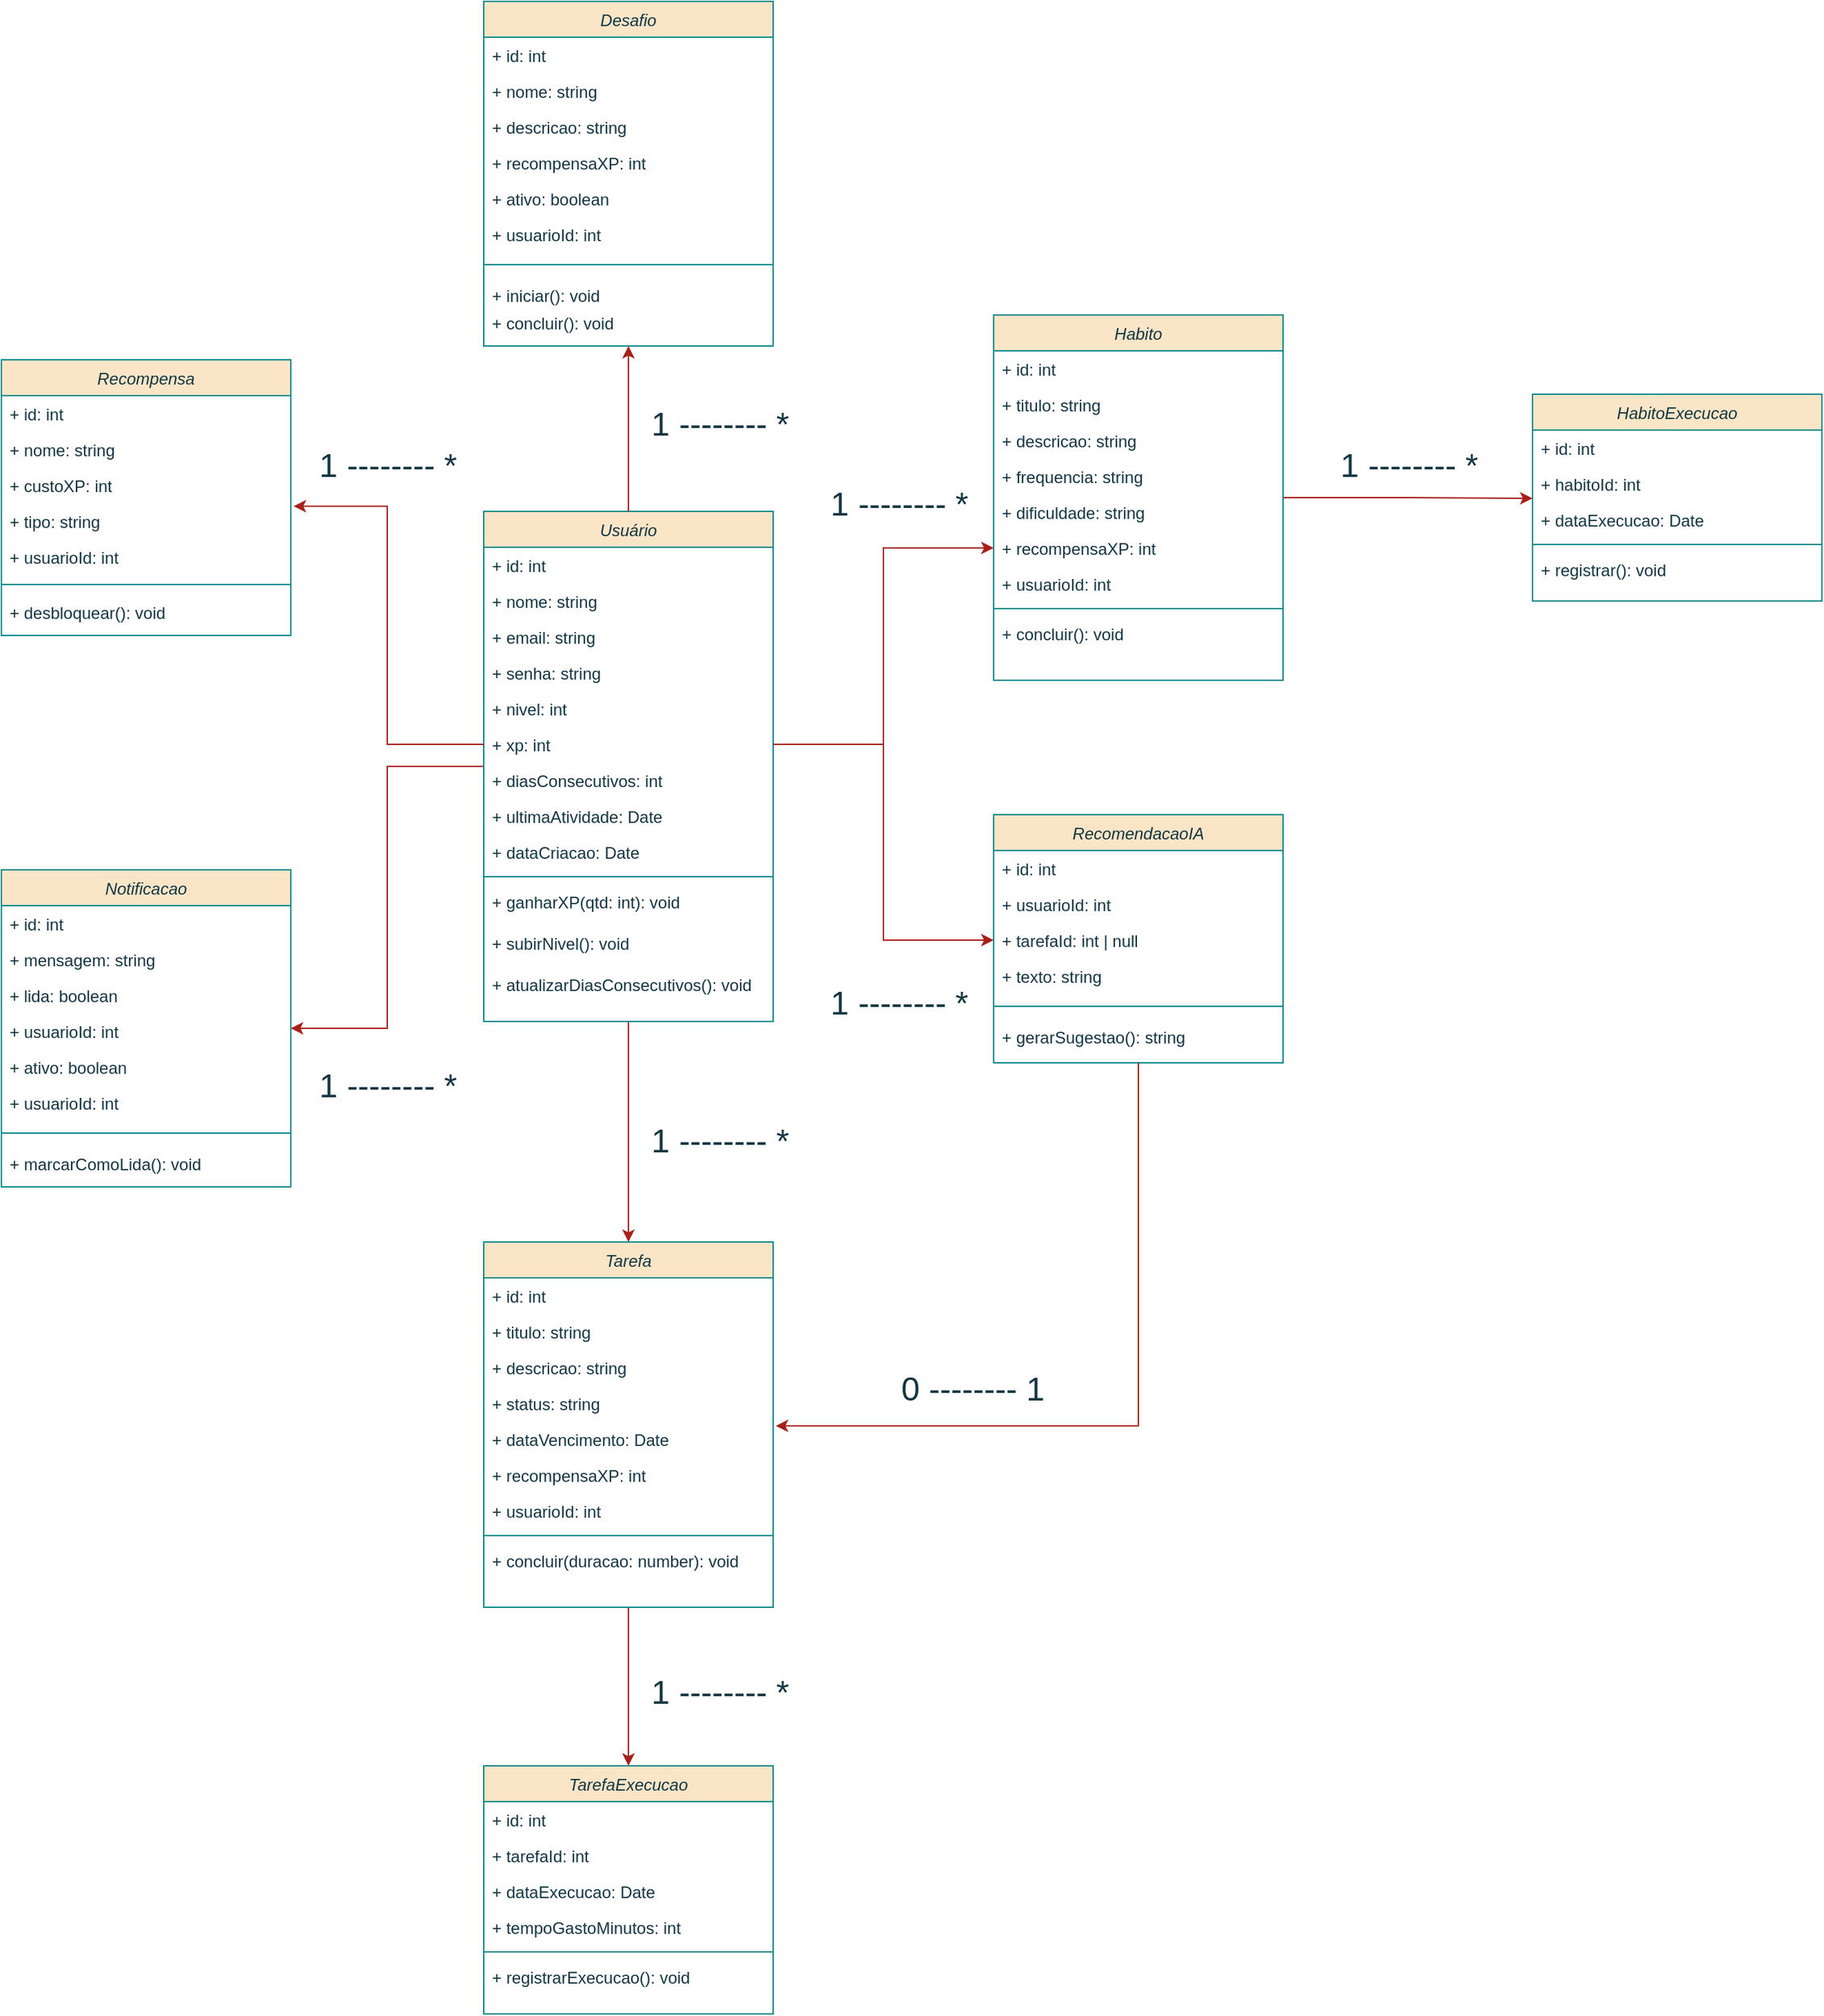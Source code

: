 <mxfile version="26.2.8">
  <diagram id="C5RBs43oDa-KdzZeNtuy" name="Page-1">
    <mxGraphModel dx="2167" dy="1331" grid="0" gridSize="10" guides="1" tooltips="1" connect="1" arrows="1" fold="1" page="0" pageScale="1" pageWidth="827" pageHeight="1169" math="0" shadow="0">
      <root>
        <mxCell id="WIyWlLk6GJQsqaUBKTNV-0" />
        <mxCell id="WIyWlLk6GJQsqaUBKTNV-1" parent="WIyWlLk6GJQsqaUBKTNV-0" />
        <mxCell id="H4W62oV0f-1y-v-Hk6FP-119" style="edgeStyle=orthogonalEdgeStyle;rounded=0;orthogonalLoop=1;jettySize=auto;html=1;entryX=0.5;entryY=0;entryDx=0;entryDy=0;labelBackgroundColor=none;strokeColor=#A8201A;fontColor=default;" edge="1" parent="WIyWlLk6GJQsqaUBKTNV-1" source="zkfFHV4jXpPFQw0GAbJ--0" target="H4W62oV0f-1y-v-Hk6FP-45">
          <mxGeometry relative="1" as="geometry" />
        </mxCell>
        <mxCell id="H4W62oV0f-1y-v-Hk6FP-130" style="edgeStyle=orthogonalEdgeStyle;rounded=0;orthogonalLoop=1;jettySize=auto;html=1;labelBackgroundColor=none;strokeColor=#A8201A;fontColor=default;" edge="1" parent="WIyWlLk6GJQsqaUBKTNV-1" source="zkfFHV4jXpPFQw0GAbJ--0" target="H4W62oV0f-1y-v-Hk6FP-90">
          <mxGeometry relative="1" as="geometry" />
        </mxCell>
        <mxCell id="zkfFHV4jXpPFQw0GAbJ--0" value="Usuário" style="swimlane;fontStyle=2;align=center;verticalAlign=top;childLayout=stackLayout;horizontal=1;startSize=26;horizontalStack=0;resizeParent=1;resizeLast=0;collapsible=1;marginBottom=0;rounded=0;shadow=0;strokeWidth=1;labelBackgroundColor=none;fillColor=#FAE5C7;strokeColor=#0F8B8D;fontColor=#143642;" parent="WIyWlLk6GJQsqaUBKTNV-1" vertex="1">
          <mxGeometry x="480" y="20" width="210" height="370" as="geometry">
            <mxRectangle x="230" y="140" width="160" height="26" as="alternateBounds" />
          </mxGeometry>
        </mxCell>
        <mxCell id="zkfFHV4jXpPFQw0GAbJ--1" value="+ id: int" style="text;align=left;verticalAlign=top;spacingLeft=4;spacingRight=4;overflow=hidden;rotatable=0;points=[[0,0.5],[1,0.5]];portConstraint=eastwest;labelBackgroundColor=none;fontColor=#143642;" parent="zkfFHV4jXpPFQw0GAbJ--0" vertex="1">
          <mxGeometry y="26" width="210" height="26" as="geometry" />
        </mxCell>
        <mxCell id="zkfFHV4jXpPFQw0GAbJ--2" value="+ nome: string" style="text;align=left;verticalAlign=top;spacingLeft=4;spacingRight=4;overflow=hidden;rotatable=0;points=[[0,0.5],[1,0.5]];portConstraint=eastwest;rounded=0;shadow=0;html=0;labelBackgroundColor=none;fontColor=#143642;" parent="zkfFHV4jXpPFQw0GAbJ--0" vertex="1">
          <mxGeometry y="52" width="210" height="26" as="geometry" />
        </mxCell>
        <mxCell id="zkfFHV4jXpPFQw0GAbJ--3" value="+ email: string" style="text;align=left;verticalAlign=top;spacingLeft=4;spacingRight=4;overflow=hidden;rotatable=0;points=[[0,0.5],[1,0.5]];portConstraint=eastwest;rounded=0;shadow=0;html=0;labelBackgroundColor=none;fontColor=#143642;" parent="zkfFHV4jXpPFQw0GAbJ--0" vertex="1">
          <mxGeometry y="78" width="210" height="26" as="geometry" />
        </mxCell>
        <mxCell id="H4W62oV0f-1y-v-Hk6FP-13" value="+ senha: string" style="text;align=left;verticalAlign=top;spacingLeft=4;spacingRight=4;overflow=hidden;rotatable=0;points=[[0,0.5],[1,0.5]];portConstraint=eastwest;rounded=0;shadow=0;html=0;labelBackgroundColor=none;fontColor=#143642;" vertex="1" parent="zkfFHV4jXpPFQw0GAbJ--0">
          <mxGeometry y="104" width="210" height="26" as="geometry" />
        </mxCell>
        <mxCell id="H4W62oV0f-1y-v-Hk6FP-14" value="+ nivel: int" style="text;align=left;verticalAlign=top;spacingLeft=4;spacingRight=4;overflow=hidden;rotatable=0;points=[[0,0.5],[1,0.5]];portConstraint=eastwest;rounded=0;shadow=0;html=0;labelBackgroundColor=none;fontColor=#143642;" vertex="1" parent="zkfFHV4jXpPFQw0GAbJ--0">
          <mxGeometry y="130" width="210" height="26" as="geometry" />
        </mxCell>
        <mxCell id="H4W62oV0f-1y-v-Hk6FP-15" value="+ xp: int" style="text;align=left;verticalAlign=top;spacingLeft=4;spacingRight=4;overflow=hidden;rotatable=0;points=[[0,0.5],[1,0.5]];portConstraint=eastwest;rounded=0;shadow=0;html=0;labelBackgroundColor=none;fontColor=#143642;" vertex="1" parent="zkfFHV4jXpPFQw0GAbJ--0">
          <mxGeometry y="156" width="210" height="26" as="geometry" />
        </mxCell>
        <mxCell id="H4W62oV0f-1y-v-Hk6FP-16" value="+ diasConsecutivos: int" style="text;align=left;verticalAlign=top;spacingLeft=4;spacingRight=4;overflow=hidden;rotatable=0;points=[[0,0.5],[1,0.5]];portConstraint=eastwest;rounded=0;shadow=0;html=0;labelBackgroundColor=none;fontColor=#143642;" vertex="1" parent="zkfFHV4jXpPFQw0GAbJ--0">
          <mxGeometry y="182" width="210" height="26" as="geometry" />
        </mxCell>
        <mxCell id="H4W62oV0f-1y-v-Hk6FP-27" value="+ ultimaAtividade: Date" style="text;align=left;verticalAlign=top;spacingLeft=4;spacingRight=4;overflow=hidden;rotatable=0;points=[[0,0.5],[1,0.5]];portConstraint=eastwest;rounded=0;shadow=0;html=0;labelBackgroundColor=none;fontColor=#143642;" vertex="1" parent="zkfFHV4jXpPFQw0GAbJ--0">
          <mxGeometry y="208" width="210" height="26" as="geometry" />
        </mxCell>
        <mxCell id="H4W62oV0f-1y-v-Hk6FP-28" value="+ dataCriacao: Date" style="text;align=left;verticalAlign=top;spacingLeft=4;spacingRight=4;overflow=hidden;rotatable=0;points=[[0,0.5],[1,0.5]];portConstraint=eastwest;rounded=0;shadow=0;html=0;labelBackgroundColor=none;fontColor=#143642;" vertex="1" parent="zkfFHV4jXpPFQw0GAbJ--0">
          <mxGeometry y="234" width="210" height="26" as="geometry" />
        </mxCell>
        <mxCell id="zkfFHV4jXpPFQw0GAbJ--4" value="" style="line;html=1;strokeWidth=1;align=left;verticalAlign=middle;spacingTop=-1;spacingLeft=3;spacingRight=3;rotatable=0;labelPosition=right;points=[];portConstraint=eastwest;labelBackgroundColor=none;fillColor=#FAE5C7;strokeColor=#0F8B8D;fontColor=#143642;" parent="zkfFHV4jXpPFQw0GAbJ--0" vertex="1">
          <mxGeometry y="260" width="210" height="10" as="geometry" />
        </mxCell>
        <mxCell id="zkfFHV4jXpPFQw0GAbJ--5" value="+ ganharXP(qtd: int): void" style="text;align=left;verticalAlign=top;spacingLeft=4;spacingRight=4;overflow=hidden;rotatable=0;points=[[0,0.5],[1,0.5]];portConstraint=eastwest;labelBackgroundColor=none;fontColor=#143642;" parent="zkfFHV4jXpPFQw0GAbJ--0" vertex="1">
          <mxGeometry y="270" width="210" height="30" as="geometry" />
        </mxCell>
        <mxCell id="H4W62oV0f-1y-v-Hk6FP-29" value="+ subirNivel(): void" style="text;align=left;verticalAlign=top;spacingLeft=4;spacingRight=4;overflow=hidden;rotatable=0;points=[[0,0.5],[1,0.5]];portConstraint=eastwest;labelBackgroundColor=none;fontColor=#143642;" vertex="1" parent="zkfFHV4jXpPFQw0GAbJ--0">
          <mxGeometry y="300" width="210" height="30" as="geometry" />
        </mxCell>
        <mxCell id="H4W62oV0f-1y-v-Hk6FP-30" value="+ atualizarDiasConsecutivos(): void" style="text;align=left;verticalAlign=top;spacingLeft=4;spacingRight=4;overflow=hidden;rotatable=0;points=[[0,0.5],[1,0.5]];portConstraint=eastwest;labelBackgroundColor=none;fontColor=#143642;" vertex="1" parent="zkfFHV4jXpPFQw0GAbJ--0">
          <mxGeometry y="330" width="210" height="30" as="geometry" />
        </mxCell>
        <mxCell id="H4W62oV0f-1y-v-Hk6FP-116" style="edgeStyle=orthogonalEdgeStyle;rounded=0;orthogonalLoop=1;jettySize=auto;html=1;entryX=0;entryY=0.904;entryDx=0;entryDy=0;entryPerimeter=0;labelBackgroundColor=none;strokeColor=#A8201A;fontColor=default;" edge="1" parent="WIyWlLk6GJQsqaUBKTNV-1" source="H4W62oV0f-1y-v-Hk6FP-31" target="H4W62oV0f-1y-v-Hk6FP-67">
          <mxGeometry relative="1" as="geometry">
            <mxPoint x="1210" y="213" as="targetPoint" />
          </mxGeometry>
        </mxCell>
        <mxCell id="H4W62oV0f-1y-v-Hk6FP-31" value="Habito" style="swimlane;fontStyle=2;align=center;verticalAlign=top;childLayout=stackLayout;horizontal=1;startSize=26;horizontalStack=0;resizeParent=1;resizeLast=0;collapsible=1;marginBottom=0;rounded=0;shadow=0;strokeWidth=1;labelBackgroundColor=none;fillColor=#FAE5C7;strokeColor=#0F8B8D;fontColor=#143642;" vertex="1" parent="WIyWlLk6GJQsqaUBKTNV-1">
          <mxGeometry x="850" y="-122.5" width="210" height="265" as="geometry">
            <mxRectangle x="230" y="140" width="160" height="26" as="alternateBounds" />
          </mxGeometry>
        </mxCell>
        <mxCell id="H4W62oV0f-1y-v-Hk6FP-32" value="+ id: int" style="text;align=left;verticalAlign=top;spacingLeft=4;spacingRight=4;overflow=hidden;rotatable=0;points=[[0,0.5],[1,0.5]];portConstraint=eastwest;labelBackgroundColor=none;fontColor=#143642;" vertex="1" parent="H4W62oV0f-1y-v-Hk6FP-31">
          <mxGeometry y="26" width="210" height="26" as="geometry" />
        </mxCell>
        <mxCell id="H4W62oV0f-1y-v-Hk6FP-33" value="+ titulo: string" style="text;align=left;verticalAlign=top;spacingLeft=4;spacingRight=4;overflow=hidden;rotatable=0;points=[[0,0.5],[1,0.5]];portConstraint=eastwest;rounded=0;shadow=0;html=0;labelBackgroundColor=none;fontColor=#143642;" vertex="1" parent="H4W62oV0f-1y-v-Hk6FP-31">
          <mxGeometry y="52" width="210" height="26" as="geometry" />
        </mxCell>
        <mxCell id="H4W62oV0f-1y-v-Hk6FP-34" value="+ descricao: string" style="text;align=left;verticalAlign=top;spacingLeft=4;spacingRight=4;overflow=hidden;rotatable=0;points=[[0,0.5],[1,0.5]];portConstraint=eastwest;rounded=0;shadow=0;html=0;labelBackgroundColor=none;fontColor=#143642;" vertex="1" parent="H4W62oV0f-1y-v-Hk6FP-31">
          <mxGeometry y="78" width="210" height="26" as="geometry" />
        </mxCell>
        <mxCell id="H4W62oV0f-1y-v-Hk6FP-35" value="+ frequencia: string" style="text;align=left;verticalAlign=top;spacingLeft=4;spacingRight=4;overflow=hidden;rotatable=0;points=[[0,0.5],[1,0.5]];portConstraint=eastwest;rounded=0;shadow=0;html=0;labelBackgroundColor=none;fontColor=#143642;" vertex="1" parent="H4W62oV0f-1y-v-Hk6FP-31">
          <mxGeometry y="104" width="210" height="26" as="geometry" />
        </mxCell>
        <mxCell id="H4W62oV0f-1y-v-Hk6FP-36" value="+ dificuldade: string" style="text;align=left;verticalAlign=top;spacingLeft=4;spacingRight=4;overflow=hidden;rotatable=0;points=[[0,0.5],[1,0.5]];portConstraint=eastwest;rounded=0;shadow=0;html=0;labelBackgroundColor=none;fontColor=#143642;" vertex="1" parent="H4W62oV0f-1y-v-Hk6FP-31">
          <mxGeometry y="130" width="210" height="26" as="geometry" />
        </mxCell>
        <mxCell id="H4W62oV0f-1y-v-Hk6FP-37" value="+ recompensaXP: int" style="text;align=left;verticalAlign=top;spacingLeft=4;spacingRight=4;overflow=hidden;rotatable=0;points=[[0,0.5],[1,0.5]];portConstraint=eastwest;rounded=0;shadow=0;html=0;labelBackgroundColor=none;fontColor=#143642;" vertex="1" parent="H4W62oV0f-1y-v-Hk6FP-31">
          <mxGeometry y="156" width="210" height="26" as="geometry" />
        </mxCell>
        <mxCell id="H4W62oV0f-1y-v-Hk6FP-38" value="+ usuarioId: int" style="text;align=left;verticalAlign=top;spacingLeft=4;spacingRight=4;overflow=hidden;rotatable=0;points=[[0,0.5],[1,0.5]];portConstraint=eastwest;rounded=0;shadow=0;html=0;labelBackgroundColor=none;fontColor=#143642;" vertex="1" parent="H4W62oV0f-1y-v-Hk6FP-31">
          <mxGeometry y="182" width="210" height="26" as="geometry" />
        </mxCell>
        <mxCell id="H4W62oV0f-1y-v-Hk6FP-41" value="" style="line;html=1;strokeWidth=1;align=left;verticalAlign=middle;spacingTop=-1;spacingLeft=3;spacingRight=3;rotatable=0;labelPosition=right;points=[];portConstraint=eastwest;labelBackgroundColor=none;fillColor=#FAE5C7;strokeColor=#0F8B8D;fontColor=#143642;" vertex="1" parent="H4W62oV0f-1y-v-Hk6FP-31">
          <mxGeometry y="208" width="210" height="10" as="geometry" />
        </mxCell>
        <mxCell id="H4W62oV0f-1y-v-Hk6FP-42" value="+ concluir(): void" style="text;align=left;verticalAlign=top;spacingLeft=4;spacingRight=4;overflow=hidden;rotatable=0;points=[[0,0.5],[1,0.5]];portConstraint=eastwest;labelBackgroundColor=none;fontColor=#143642;" vertex="1" parent="H4W62oV0f-1y-v-Hk6FP-31">
          <mxGeometry y="218" width="210" height="30" as="geometry" />
        </mxCell>
        <mxCell id="H4W62oV0f-1y-v-Hk6FP-139" style="edgeStyle=orthogonalEdgeStyle;rounded=0;orthogonalLoop=1;jettySize=auto;html=1;entryX=0.5;entryY=0;entryDx=0;entryDy=0;labelBackgroundColor=none;strokeColor=#A8201A;fontColor=default;" edge="1" parent="WIyWlLk6GJQsqaUBKTNV-1" source="H4W62oV0f-1y-v-Hk6FP-45" target="H4W62oV0f-1y-v-Hk6FP-55">
          <mxGeometry relative="1" as="geometry" />
        </mxCell>
        <mxCell id="H4W62oV0f-1y-v-Hk6FP-45" value="Tarefa" style="swimlane;fontStyle=2;align=center;verticalAlign=top;childLayout=stackLayout;horizontal=1;startSize=26;horizontalStack=0;resizeParent=1;resizeLast=0;collapsible=1;marginBottom=0;rounded=0;shadow=0;strokeWidth=1;labelBackgroundColor=none;fillColor=#FAE5C7;strokeColor=#0F8B8D;fontColor=#143642;" vertex="1" parent="WIyWlLk6GJQsqaUBKTNV-1">
          <mxGeometry x="480" y="550" width="210" height="265" as="geometry">
            <mxRectangle x="230" y="140" width="160" height="26" as="alternateBounds" />
          </mxGeometry>
        </mxCell>
        <mxCell id="H4W62oV0f-1y-v-Hk6FP-46" value="+ id: int" style="text;align=left;verticalAlign=top;spacingLeft=4;spacingRight=4;overflow=hidden;rotatable=0;points=[[0,0.5],[1,0.5]];portConstraint=eastwest;labelBackgroundColor=none;fontColor=#143642;" vertex="1" parent="H4W62oV0f-1y-v-Hk6FP-45">
          <mxGeometry y="26" width="210" height="26" as="geometry" />
        </mxCell>
        <mxCell id="H4W62oV0f-1y-v-Hk6FP-47" value="+ titulo: string" style="text;align=left;verticalAlign=top;spacingLeft=4;spacingRight=4;overflow=hidden;rotatable=0;points=[[0,0.5],[1,0.5]];portConstraint=eastwest;rounded=0;shadow=0;html=0;labelBackgroundColor=none;fontColor=#143642;" vertex="1" parent="H4W62oV0f-1y-v-Hk6FP-45">
          <mxGeometry y="52" width="210" height="26" as="geometry" />
        </mxCell>
        <mxCell id="H4W62oV0f-1y-v-Hk6FP-48" value="+ descricao: string" style="text;align=left;verticalAlign=top;spacingLeft=4;spacingRight=4;overflow=hidden;rotatable=0;points=[[0,0.5],[1,0.5]];portConstraint=eastwest;rounded=0;shadow=0;html=0;labelBackgroundColor=none;fontColor=#143642;" vertex="1" parent="H4W62oV0f-1y-v-Hk6FP-45">
          <mxGeometry y="78" width="210" height="26" as="geometry" />
        </mxCell>
        <mxCell id="H4W62oV0f-1y-v-Hk6FP-49" value="+ status: string" style="text;align=left;verticalAlign=top;spacingLeft=4;spacingRight=4;overflow=hidden;rotatable=0;points=[[0,0.5],[1,0.5]];portConstraint=eastwest;rounded=0;shadow=0;html=0;labelBackgroundColor=none;fontColor=#143642;" vertex="1" parent="H4W62oV0f-1y-v-Hk6FP-45">
          <mxGeometry y="104" width="210" height="26" as="geometry" />
        </mxCell>
        <mxCell id="H4W62oV0f-1y-v-Hk6FP-50" value="+ dataVencimento: Date" style="text;align=left;verticalAlign=top;spacingLeft=4;spacingRight=4;overflow=hidden;rotatable=0;points=[[0,0.5],[1,0.5]];portConstraint=eastwest;rounded=0;shadow=0;html=0;labelBackgroundColor=none;fontColor=#143642;" vertex="1" parent="H4W62oV0f-1y-v-Hk6FP-45">
          <mxGeometry y="130" width="210" height="26" as="geometry" />
        </mxCell>
        <mxCell id="H4W62oV0f-1y-v-Hk6FP-51" value="+ recompensaXP: int" style="text;align=left;verticalAlign=top;spacingLeft=4;spacingRight=4;overflow=hidden;rotatable=0;points=[[0,0.5],[1,0.5]];portConstraint=eastwest;rounded=0;shadow=0;html=0;labelBackgroundColor=none;fontColor=#143642;" vertex="1" parent="H4W62oV0f-1y-v-Hk6FP-45">
          <mxGeometry y="156" width="210" height="26" as="geometry" />
        </mxCell>
        <mxCell id="H4W62oV0f-1y-v-Hk6FP-52" value="+ usuarioId: int" style="text;align=left;verticalAlign=top;spacingLeft=4;spacingRight=4;overflow=hidden;rotatable=0;points=[[0,0.5],[1,0.5]];portConstraint=eastwest;rounded=0;shadow=0;html=0;labelBackgroundColor=none;fontColor=#143642;" vertex="1" parent="H4W62oV0f-1y-v-Hk6FP-45">
          <mxGeometry y="182" width="210" height="26" as="geometry" />
        </mxCell>
        <mxCell id="H4W62oV0f-1y-v-Hk6FP-53" value="" style="line;html=1;strokeWidth=1;align=left;verticalAlign=middle;spacingTop=-1;spacingLeft=3;spacingRight=3;rotatable=0;labelPosition=right;points=[];portConstraint=eastwest;labelBackgroundColor=none;fillColor=#FAE5C7;strokeColor=#0F8B8D;fontColor=#143642;" vertex="1" parent="H4W62oV0f-1y-v-Hk6FP-45">
          <mxGeometry y="208" width="210" height="10" as="geometry" />
        </mxCell>
        <mxCell id="H4W62oV0f-1y-v-Hk6FP-54" value="+ concluir(duracao: number): void" style="text;align=left;verticalAlign=top;spacingLeft=4;spacingRight=4;overflow=hidden;rotatable=0;points=[[0,0.5],[1,0.5]];portConstraint=eastwest;labelBackgroundColor=none;fontColor=#143642;" vertex="1" parent="H4W62oV0f-1y-v-Hk6FP-45">
          <mxGeometry y="218" width="210" height="30" as="geometry" />
        </mxCell>
        <mxCell id="H4W62oV0f-1y-v-Hk6FP-55" value="TarefaExecucao" style="swimlane;fontStyle=2;align=center;verticalAlign=top;childLayout=stackLayout;horizontal=1;startSize=26;horizontalStack=0;resizeParent=1;resizeLast=0;collapsible=1;marginBottom=0;rounded=0;shadow=0;strokeWidth=1;labelBackgroundColor=none;fillColor=#FAE5C7;strokeColor=#0F8B8D;fontColor=#143642;" vertex="1" parent="WIyWlLk6GJQsqaUBKTNV-1">
          <mxGeometry x="480" y="930" width="210" height="180" as="geometry">
            <mxRectangle x="230" y="140" width="160" height="26" as="alternateBounds" />
          </mxGeometry>
        </mxCell>
        <mxCell id="H4W62oV0f-1y-v-Hk6FP-56" value="+ id: int" style="text;align=left;verticalAlign=top;spacingLeft=4;spacingRight=4;overflow=hidden;rotatable=0;points=[[0,0.5],[1,0.5]];portConstraint=eastwest;labelBackgroundColor=none;fontColor=#143642;" vertex="1" parent="H4W62oV0f-1y-v-Hk6FP-55">
          <mxGeometry y="26" width="210" height="26" as="geometry" />
        </mxCell>
        <mxCell id="H4W62oV0f-1y-v-Hk6FP-57" value="+ tarefaId: int" style="text;align=left;verticalAlign=top;spacingLeft=4;spacingRight=4;overflow=hidden;rotatable=0;points=[[0,0.5],[1,0.5]];portConstraint=eastwest;rounded=0;shadow=0;html=0;labelBackgroundColor=none;fontColor=#143642;" vertex="1" parent="H4W62oV0f-1y-v-Hk6FP-55">
          <mxGeometry y="52" width="210" height="26" as="geometry" />
        </mxCell>
        <mxCell id="H4W62oV0f-1y-v-Hk6FP-58" value="+ dataExecucao: Date" style="text;align=left;verticalAlign=top;spacingLeft=4;spacingRight=4;overflow=hidden;rotatable=0;points=[[0,0.5],[1,0.5]];portConstraint=eastwest;rounded=0;shadow=0;html=0;labelBackgroundColor=none;fontColor=#143642;" vertex="1" parent="H4W62oV0f-1y-v-Hk6FP-55">
          <mxGeometry y="78" width="210" height="26" as="geometry" />
        </mxCell>
        <mxCell id="H4W62oV0f-1y-v-Hk6FP-59" value="+ tempoGastoMinutos: int" style="text;align=left;verticalAlign=top;spacingLeft=4;spacingRight=4;overflow=hidden;rotatable=0;points=[[0,0.5],[1,0.5]];portConstraint=eastwest;rounded=0;shadow=0;html=0;labelBackgroundColor=none;fontColor=#143642;" vertex="1" parent="H4W62oV0f-1y-v-Hk6FP-55">
          <mxGeometry y="104" width="210" height="26" as="geometry" />
        </mxCell>
        <mxCell id="H4W62oV0f-1y-v-Hk6FP-63" value="" style="line;html=1;strokeWidth=1;align=left;verticalAlign=middle;spacingTop=-1;spacingLeft=3;spacingRight=3;rotatable=0;labelPosition=right;points=[];portConstraint=eastwest;labelBackgroundColor=none;fillColor=#FAE5C7;strokeColor=#0F8B8D;fontColor=#143642;" vertex="1" parent="H4W62oV0f-1y-v-Hk6FP-55">
          <mxGeometry y="130" width="210" height="10" as="geometry" />
        </mxCell>
        <mxCell id="H4W62oV0f-1y-v-Hk6FP-64" value="+ registrarExecucao(): void" style="text;align=left;verticalAlign=top;spacingLeft=4;spacingRight=4;overflow=hidden;rotatable=0;points=[[0,0.5],[1,0.5]];portConstraint=eastwest;labelBackgroundColor=none;fontColor=#143642;" vertex="1" parent="H4W62oV0f-1y-v-Hk6FP-55">
          <mxGeometry y="140" width="210" height="30" as="geometry" />
        </mxCell>
        <mxCell id="H4W62oV0f-1y-v-Hk6FP-65" value="HabitoExecucao" style="swimlane;fontStyle=2;align=center;verticalAlign=top;childLayout=stackLayout;horizontal=1;startSize=26;horizontalStack=0;resizeParent=1;resizeLast=0;collapsible=1;marginBottom=0;rounded=0;shadow=0;strokeWidth=1;labelBackgroundColor=none;fillColor=#FAE5C7;strokeColor=#0F8B8D;fontColor=#143642;" vertex="1" parent="WIyWlLk6GJQsqaUBKTNV-1">
          <mxGeometry x="1241" y="-65" width="210" height="150" as="geometry">
            <mxRectangle x="230" y="140" width="160" height="26" as="alternateBounds" />
          </mxGeometry>
        </mxCell>
        <mxCell id="H4W62oV0f-1y-v-Hk6FP-66" value="+ id: int" style="text;align=left;verticalAlign=top;spacingLeft=4;spacingRight=4;overflow=hidden;rotatable=0;points=[[0,0.5],[1,0.5]];portConstraint=eastwest;labelBackgroundColor=none;fontColor=#143642;" vertex="1" parent="H4W62oV0f-1y-v-Hk6FP-65">
          <mxGeometry y="26" width="210" height="26" as="geometry" />
        </mxCell>
        <mxCell id="H4W62oV0f-1y-v-Hk6FP-67" value="+ habitoId: int" style="text;align=left;verticalAlign=top;spacingLeft=4;spacingRight=4;overflow=hidden;rotatable=0;points=[[0,0.5],[1,0.5]];portConstraint=eastwest;rounded=0;shadow=0;html=0;labelBackgroundColor=none;fontColor=#143642;" vertex="1" parent="H4W62oV0f-1y-v-Hk6FP-65">
          <mxGeometry y="52" width="210" height="26" as="geometry" />
        </mxCell>
        <mxCell id="H4W62oV0f-1y-v-Hk6FP-68" value="+ dataExecucao: Date" style="text;align=left;verticalAlign=top;spacingLeft=4;spacingRight=4;overflow=hidden;rotatable=0;points=[[0,0.5],[1,0.5]];portConstraint=eastwest;rounded=0;shadow=0;html=0;labelBackgroundColor=none;fontColor=#143642;" vertex="1" parent="H4W62oV0f-1y-v-Hk6FP-65">
          <mxGeometry y="78" width="210" height="26" as="geometry" />
        </mxCell>
        <mxCell id="H4W62oV0f-1y-v-Hk6FP-70" value="" style="line;html=1;strokeWidth=1;align=left;verticalAlign=middle;spacingTop=-1;spacingLeft=3;spacingRight=3;rotatable=0;labelPosition=right;points=[];portConstraint=eastwest;labelBackgroundColor=none;fillColor=#FAE5C7;strokeColor=#0F8B8D;fontColor=#143642;" vertex="1" parent="H4W62oV0f-1y-v-Hk6FP-65">
          <mxGeometry y="104" width="210" height="10" as="geometry" />
        </mxCell>
        <mxCell id="H4W62oV0f-1y-v-Hk6FP-71" value="+ registrar(): void" style="text;align=left;verticalAlign=top;spacingLeft=4;spacingRight=4;overflow=hidden;rotatable=0;points=[[0,0.5],[1,0.5]];portConstraint=eastwest;labelBackgroundColor=none;fontColor=#143642;" vertex="1" parent="H4W62oV0f-1y-v-Hk6FP-65">
          <mxGeometry y="114" width="210" height="30" as="geometry" />
        </mxCell>
        <mxCell id="H4W62oV0f-1y-v-Hk6FP-72" value="Recompensa" style="swimlane;fontStyle=2;align=center;verticalAlign=top;childLayout=stackLayout;horizontal=1;startSize=26;horizontalStack=0;resizeParent=1;resizeLast=0;collapsible=1;marginBottom=0;rounded=0;shadow=0;strokeWidth=1;labelBackgroundColor=none;fillColor=#FAE5C7;strokeColor=#0F8B8D;fontColor=#143642;" vertex="1" parent="WIyWlLk6GJQsqaUBKTNV-1">
          <mxGeometry x="130" y="-90" width="210" height="200" as="geometry">
            <mxRectangle x="230" y="140" width="160" height="26" as="alternateBounds" />
          </mxGeometry>
        </mxCell>
        <mxCell id="H4W62oV0f-1y-v-Hk6FP-73" value="+ id: int" style="text;align=left;verticalAlign=top;spacingLeft=4;spacingRight=4;overflow=hidden;rotatable=0;points=[[0,0.5],[1,0.5]];portConstraint=eastwest;labelBackgroundColor=none;fontColor=#143642;" vertex="1" parent="H4W62oV0f-1y-v-Hk6FP-72">
          <mxGeometry y="26" width="210" height="26" as="geometry" />
        </mxCell>
        <mxCell id="H4W62oV0f-1y-v-Hk6FP-74" value="+ nome: string" style="text;align=left;verticalAlign=top;spacingLeft=4;spacingRight=4;overflow=hidden;rotatable=0;points=[[0,0.5],[1,0.5]];portConstraint=eastwest;rounded=0;shadow=0;html=0;labelBackgroundColor=none;fontColor=#143642;" vertex="1" parent="H4W62oV0f-1y-v-Hk6FP-72">
          <mxGeometry y="52" width="210" height="26" as="geometry" />
        </mxCell>
        <mxCell id="H4W62oV0f-1y-v-Hk6FP-75" value="+ custoXP: int" style="text;align=left;verticalAlign=top;spacingLeft=4;spacingRight=4;overflow=hidden;rotatable=0;points=[[0,0.5],[1,0.5]];portConstraint=eastwest;rounded=0;shadow=0;html=0;labelBackgroundColor=none;fontColor=#143642;" vertex="1" parent="H4W62oV0f-1y-v-Hk6FP-72">
          <mxGeometry y="78" width="210" height="26" as="geometry" />
        </mxCell>
        <mxCell id="H4W62oV0f-1y-v-Hk6FP-78" value="+ tipo: string" style="text;align=left;verticalAlign=top;spacingLeft=4;spacingRight=4;overflow=hidden;rotatable=0;points=[[0,0.5],[1,0.5]];portConstraint=eastwest;rounded=0;shadow=0;html=0;labelBackgroundColor=none;fontColor=#143642;" vertex="1" parent="H4W62oV0f-1y-v-Hk6FP-72">
          <mxGeometry y="104" width="210" height="26" as="geometry" />
        </mxCell>
        <mxCell id="H4W62oV0f-1y-v-Hk6FP-79" value="+ usuarioId: int" style="text;align=left;verticalAlign=top;spacingLeft=4;spacingRight=4;overflow=hidden;rotatable=0;points=[[0,0.5],[1,0.5]];portConstraint=eastwest;rounded=0;shadow=0;html=0;labelBackgroundColor=none;fontColor=#143642;" vertex="1" parent="H4W62oV0f-1y-v-Hk6FP-72">
          <mxGeometry y="130" width="210" height="26" as="geometry" />
        </mxCell>
        <mxCell id="H4W62oV0f-1y-v-Hk6FP-76" value="" style="line;html=1;strokeWidth=1;align=left;verticalAlign=middle;spacingTop=-1;spacingLeft=3;spacingRight=3;rotatable=0;labelPosition=right;points=[];portConstraint=eastwest;labelBackgroundColor=none;fillColor=#FAE5C7;strokeColor=#0F8B8D;fontColor=#143642;" vertex="1" parent="H4W62oV0f-1y-v-Hk6FP-72">
          <mxGeometry y="156" width="210" height="14" as="geometry" />
        </mxCell>
        <mxCell id="H4W62oV0f-1y-v-Hk6FP-77" value="+ desbloquear(): void" style="text;align=left;verticalAlign=top;spacingLeft=4;spacingRight=4;overflow=hidden;rotatable=0;points=[[0,0.5],[1,0.5]];portConstraint=eastwest;labelBackgroundColor=none;fontColor=#143642;" vertex="1" parent="H4W62oV0f-1y-v-Hk6FP-72">
          <mxGeometry y="170" width="210" height="30" as="geometry" />
        </mxCell>
        <mxCell id="H4W62oV0f-1y-v-Hk6FP-80" value="Desafio" style="swimlane;fontStyle=2;align=center;verticalAlign=top;childLayout=stackLayout;horizontal=1;startSize=26;horizontalStack=0;resizeParent=1;resizeLast=0;collapsible=1;marginBottom=0;rounded=0;shadow=0;strokeWidth=1;labelBackgroundColor=none;fillColor=#FAE5C7;strokeColor=#0F8B8D;fontColor=#143642;" vertex="1" parent="WIyWlLk6GJQsqaUBKTNV-1">
          <mxGeometry x="480" y="-350" width="210" height="250" as="geometry">
            <mxRectangle x="230" y="140" width="160" height="26" as="alternateBounds" />
          </mxGeometry>
        </mxCell>
        <mxCell id="H4W62oV0f-1y-v-Hk6FP-81" value="+ id: int" style="text;align=left;verticalAlign=top;spacingLeft=4;spacingRight=4;overflow=hidden;rotatable=0;points=[[0,0.5],[1,0.5]];portConstraint=eastwest;labelBackgroundColor=none;fontColor=#143642;" vertex="1" parent="H4W62oV0f-1y-v-Hk6FP-80">
          <mxGeometry y="26" width="210" height="26" as="geometry" />
        </mxCell>
        <mxCell id="H4W62oV0f-1y-v-Hk6FP-82" value="+ nome: string" style="text;align=left;verticalAlign=top;spacingLeft=4;spacingRight=4;overflow=hidden;rotatable=0;points=[[0,0.5],[1,0.5]];portConstraint=eastwest;rounded=0;shadow=0;html=0;labelBackgroundColor=none;fontColor=#143642;" vertex="1" parent="H4W62oV0f-1y-v-Hk6FP-80">
          <mxGeometry y="52" width="210" height="26" as="geometry" />
        </mxCell>
        <mxCell id="H4W62oV0f-1y-v-Hk6FP-83" value="+ descricao: string" style="text;align=left;verticalAlign=top;spacingLeft=4;spacingRight=4;overflow=hidden;rotatable=0;points=[[0,0.5],[1,0.5]];portConstraint=eastwest;rounded=0;shadow=0;html=0;labelBackgroundColor=none;fontColor=#143642;" vertex="1" parent="H4W62oV0f-1y-v-Hk6FP-80">
          <mxGeometry y="78" width="210" height="26" as="geometry" />
        </mxCell>
        <mxCell id="H4W62oV0f-1y-v-Hk6FP-84" value="+ recompensaXP: int" style="text;align=left;verticalAlign=top;spacingLeft=4;spacingRight=4;overflow=hidden;rotatable=0;points=[[0,0.5],[1,0.5]];portConstraint=eastwest;rounded=0;shadow=0;html=0;labelBackgroundColor=none;fontColor=#143642;" vertex="1" parent="H4W62oV0f-1y-v-Hk6FP-80">
          <mxGeometry y="104" width="210" height="26" as="geometry" />
        </mxCell>
        <mxCell id="H4W62oV0f-1y-v-Hk6FP-85" value="+ ativo: boolean" style="text;align=left;verticalAlign=top;spacingLeft=4;spacingRight=4;overflow=hidden;rotatable=0;points=[[0,0.5],[1,0.5]];portConstraint=eastwest;rounded=0;shadow=0;html=0;labelBackgroundColor=none;fontColor=#143642;" vertex="1" parent="H4W62oV0f-1y-v-Hk6FP-80">
          <mxGeometry y="130" width="210" height="26" as="geometry" />
        </mxCell>
        <mxCell id="H4W62oV0f-1y-v-Hk6FP-88" value="+ usuarioId: int" style="text;align=left;verticalAlign=top;spacingLeft=4;spacingRight=4;overflow=hidden;rotatable=0;points=[[0,0.5],[1,0.5]];portConstraint=eastwest;rounded=0;shadow=0;html=0;labelBackgroundColor=none;fontColor=#143642;" vertex="1" parent="H4W62oV0f-1y-v-Hk6FP-80">
          <mxGeometry y="156" width="210" height="26" as="geometry" />
        </mxCell>
        <mxCell id="H4W62oV0f-1y-v-Hk6FP-86" value="" style="line;html=1;strokeWidth=1;align=left;verticalAlign=middle;spacingTop=-1;spacingLeft=3;spacingRight=3;rotatable=0;labelPosition=right;points=[];portConstraint=eastwest;labelBackgroundColor=none;fillColor=#FAE5C7;strokeColor=#0F8B8D;fontColor=#143642;" vertex="1" parent="H4W62oV0f-1y-v-Hk6FP-80">
          <mxGeometry y="182" width="210" height="18" as="geometry" />
        </mxCell>
        <mxCell id="H4W62oV0f-1y-v-Hk6FP-87" value="+ iniciar(): void" style="text;align=left;verticalAlign=top;spacingLeft=4;spacingRight=4;overflow=hidden;rotatable=0;points=[[0,0.5],[1,0.5]];portConstraint=eastwest;labelBackgroundColor=none;fontColor=#143642;" vertex="1" parent="H4W62oV0f-1y-v-Hk6FP-80">
          <mxGeometry y="200" width="210" height="20" as="geometry" />
        </mxCell>
        <mxCell id="H4W62oV0f-1y-v-Hk6FP-89" value="+ concluir(): void" style="text;align=left;verticalAlign=top;spacingLeft=4;spacingRight=4;overflow=hidden;rotatable=0;points=[[0,0.5],[1,0.5]];portConstraint=eastwest;labelBackgroundColor=none;fontColor=#143642;" vertex="1" parent="H4W62oV0f-1y-v-Hk6FP-80">
          <mxGeometry y="220" width="210" height="30" as="geometry" />
        </mxCell>
        <mxCell id="H4W62oV0f-1y-v-Hk6FP-90" value="Notificacao" style="swimlane;fontStyle=2;align=center;verticalAlign=top;childLayout=stackLayout;horizontal=1;startSize=26;horizontalStack=0;resizeParent=1;resizeLast=0;collapsible=1;marginBottom=0;rounded=0;shadow=0;strokeWidth=1;labelBackgroundColor=none;fillColor=#FAE5C7;strokeColor=#0F8B8D;fontColor=#143642;" vertex="1" parent="WIyWlLk6GJQsqaUBKTNV-1">
          <mxGeometry x="130" y="280" width="210" height="230" as="geometry">
            <mxRectangle x="230" y="140" width="160" height="26" as="alternateBounds" />
          </mxGeometry>
        </mxCell>
        <mxCell id="H4W62oV0f-1y-v-Hk6FP-91" value="+ id: int" style="text;align=left;verticalAlign=top;spacingLeft=4;spacingRight=4;overflow=hidden;rotatable=0;points=[[0,0.5],[1,0.5]];portConstraint=eastwest;labelBackgroundColor=none;fontColor=#143642;" vertex="1" parent="H4W62oV0f-1y-v-Hk6FP-90">
          <mxGeometry y="26" width="210" height="26" as="geometry" />
        </mxCell>
        <mxCell id="H4W62oV0f-1y-v-Hk6FP-92" value="+ mensagem: string" style="text;align=left;verticalAlign=top;spacingLeft=4;spacingRight=4;overflow=hidden;rotatable=0;points=[[0,0.5],[1,0.5]];portConstraint=eastwest;rounded=0;shadow=0;html=0;labelBackgroundColor=none;fontColor=#143642;" vertex="1" parent="H4W62oV0f-1y-v-Hk6FP-90">
          <mxGeometry y="52" width="210" height="26" as="geometry" />
        </mxCell>
        <mxCell id="H4W62oV0f-1y-v-Hk6FP-93" value="+ lida: boolean" style="text;align=left;verticalAlign=top;spacingLeft=4;spacingRight=4;overflow=hidden;rotatable=0;points=[[0,0.5],[1,0.5]];portConstraint=eastwest;rounded=0;shadow=0;html=0;labelBackgroundColor=none;fontColor=#143642;" vertex="1" parent="H4W62oV0f-1y-v-Hk6FP-90">
          <mxGeometry y="78" width="210" height="26" as="geometry" />
        </mxCell>
        <mxCell id="H4W62oV0f-1y-v-Hk6FP-94" value="+ usuarioId: int" style="text;align=left;verticalAlign=top;spacingLeft=4;spacingRight=4;overflow=hidden;rotatable=0;points=[[0,0.5],[1,0.5]];portConstraint=eastwest;rounded=0;shadow=0;html=0;labelBackgroundColor=none;fontColor=#143642;" vertex="1" parent="H4W62oV0f-1y-v-Hk6FP-90">
          <mxGeometry y="104" width="210" height="26" as="geometry" />
        </mxCell>
        <mxCell id="H4W62oV0f-1y-v-Hk6FP-95" value="+ ativo: boolean" style="text;align=left;verticalAlign=top;spacingLeft=4;spacingRight=4;overflow=hidden;rotatable=0;points=[[0,0.5],[1,0.5]];portConstraint=eastwest;rounded=0;shadow=0;html=0;labelBackgroundColor=none;fontColor=#143642;" vertex="1" parent="H4W62oV0f-1y-v-Hk6FP-90">
          <mxGeometry y="130" width="210" height="26" as="geometry" />
        </mxCell>
        <mxCell id="H4W62oV0f-1y-v-Hk6FP-96" value="+ usuarioId: int" style="text;align=left;verticalAlign=top;spacingLeft=4;spacingRight=4;overflow=hidden;rotatable=0;points=[[0,0.5],[1,0.5]];portConstraint=eastwest;rounded=0;shadow=0;html=0;labelBackgroundColor=none;fontColor=#143642;" vertex="1" parent="H4W62oV0f-1y-v-Hk6FP-90">
          <mxGeometry y="156" width="210" height="26" as="geometry" />
        </mxCell>
        <mxCell id="H4W62oV0f-1y-v-Hk6FP-97" value="" style="line;html=1;strokeWidth=1;align=left;verticalAlign=middle;spacingTop=-1;spacingLeft=3;spacingRight=3;rotatable=0;labelPosition=right;points=[];portConstraint=eastwest;labelBackgroundColor=none;fillColor=#FAE5C7;strokeColor=#0F8B8D;fontColor=#143642;" vertex="1" parent="H4W62oV0f-1y-v-Hk6FP-90">
          <mxGeometry y="182" width="210" height="18" as="geometry" />
        </mxCell>
        <mxCell id="H4W62oV0f-1y-v-Hk6FP-98" value="+ marcarComoLida(): void" style="text;align=left;verticalAlign=top;spacingLeft=4;spacingRight=4;overflow=hidden;rotatable=0;points=[[0,0.5],[1,0.5]];portConstraint=eastwest;labelBackgroundColor=none;fontColor=#143642;" vertex="1" parent="H4W62oV0f-1y-v-Hk6FP-90">
          <mxGeometry y="200" width="210" height="20" as="geometry" />
        </mxCell>
        <mxCell id="H4W62oV0f-1y-v-Hk6FP-100" value="RecomendacaoIA" style="swimlane;fontStyle=2;align=center;verticalAlign=top;childLayout=stackLayout;horizontal=1;startSize=26;horizontalStack=0;resizeParent=1;resizeLast=0;collapsible=1;marginBottom=0;rounded=0;shadow=0;strokeWidth=1;labelBackgroundColor=none;fillColor=#FAE5C7;strokeColor=#0F8B8D;fontColor=#143642;" vertex="1" parent="WIyWlLk6GJQsqaUBKTNV-1">
          <mxGeometry x="850" y="240" width="210" height="180" as="geometry">
            <mxRectangle x="230" y="140" width="160" height="26" as="alternateBounds" />
          </mxGeometry>
        </mxCell>
        <mxCell id="H4W62oV0f-1y-v-Hk6FP-101" value="+ id: int" style="text;align=left;verticalAlign=top;spacingLeft=4;spacingRight=4;overflow=hidden;rotatable=0;points=[[0,0.5],[1,0.5]];portConstraint=eastwest;labelBackgroundColor=none;fontColor=#143642;" vertex="1" parent="H4W62oV0f-1y-v-Hk6FP-100">
          <mxGeometry y="26" width="210" height="26" as="geometry" />
        </mxCell>
        <mxCell id="H4W62oV0f-1y-v-Hk6FP-102" value="+ usuarioId: int" style="text;align=left;verticalAlign=top;spacingLeft=4;spacingRight=4;overflow=hidden;rotatable=0;points=[[0,0.5],[1,0.5]];portConstraint=eastwest;rounded=0;shadow=0;html=0;labelBackgroundColor=none;fontColor=#143642;" vertex="1" parent="H4W62oV0f-1y-v-Hk6FP-100">
          <mxGeometry y="52" width="210" height="26" as="geometry" />
        </mxCell>
        <mxCell id="H4W62oV0f-1y-v-Hk6FP-103" value="+ tarefaId: int | null" style="text;align=left;verticalAlign=top;spacingLeft=4;spacingRight=4;overflow=hidden;rotatable=0;points=[[0,0.5],[1,0.5]];portConstraint=eastwest;rounded=0;shadow=0;html=0;labelBackgroundColor=none;fontColor=#143642;" vertex="1" parent="H4W62oV0f-1y-v-Hk6FP-100">
          <mxGeometry y="78" width="210" height="26" as="geometry" />
        </mxCell>
        <mxCell id="H4W62oV0f-1y-v-Hk6FP-104" value="+ texto: string" style="text;align=left;verticalAlign=top;spacingLeft=4;spacingRight=4;overflow=hidden;rotatable=0;points=[[0,0.5],[1,0.5]];portConstraint=eastwest;rounded=0;shadow=0;html=0;labelBackgroundColor=none;fontColor=#143642;" vertex="1" parent="H4W62oV0f-1y-v-Hk6FP-100">
          <mxGeometry y="104" width="210" height="26" as="geometry" />
        </mxCell>
        <mxCell id="H4W62oV0f-1y-v-Hk6FP-107" value="" style="line;html=1;strokeWidth=1;align=left;verticalAlign=middle;spacingTop=-1;spacingLeft=3;spacingRight=3;rotatable=0;labelPosition=right;points=[];portConstraint=eastwest;labelBackgroundColor=none;fillColor=#FAE5C7;strokeColor=#0F8B8D;fontColor=#143642;" vertex="1" parent="H4W62oV0f-1y-v-Hk6FP-100">
          <mxGeometry y="130" width="210" height="18" as="geometry" />
        </mxCell>
        <mxCell id="H4W62oV0f-1y-v-Hk6FP-108" value="+ gerarSugestao(): string" style="text;align=left;verticalAlign=top;spacingLeft=4;spacingRight=4;overflow=hidden;rotatable=0;points=[[0,0.5],[1,0.5]];portConstraint=eastwest;labelBackgroundColor=none;fontColor=#143642;" vertex="1" parent="H4W62oV0f-1y-v-Hk6FP-100">
          <mxGeometry y="148" width="210" height="20" as="geometry" />
        </mxCell>
        <mxCell id="H4W62oV0f-1y-v-Hk6FP-113" value="&lt;div&gt;&lt;font style=&quot;font-size: 24px;&quot;&gt;&lt;br&gt;&lt;/font&gt;&lt;/div&gt;&lt;div&gt;&lt;font style=&quot;font-size: 24px;&quot;&gt;&amp;nbsp; &amp;nbsp;1 -------- *&amp;nbsp; &amp;nbsp;&amp;nbsp;&lt;/font&gt;&lt;/div&gt;&lt;div&gt;&lt;br&gt;&lt;/div&gt;" style="text;html=1;align=center;verticalAlign=middle;whiteSpace=wrap;rounded=0;labelBackgroundColor=none;fontColor=#143642;" vertex="1" parent="WIyWlLk6GJQsqaUBKTNV-1">
          <mxGeometry x="690" y="-22.5" width="190" height="60" as="geometry" />
        </mxCell>
        <mxCell id="H4W62oV0f-1y-v-Hk6FP-118" value="&lt;div&gt;&lt;font style=&quot;font-size: 24px;&quot;&gt;&lt;br&gt;&lt;/font&gt;&lt;/div&gt;&lt;div&gt;&lt;font style=&quot;font-size: 24px;&quot;&gt;&amp;nbsp; &amp;nbsp;1 -------- *&amp;nbsp; &amp;nbsp;&amp;nbsp;&lt;/font&gt;&lt;/div&gt;&lt;div&gt;&lt;br&gt;&lt;/div&gt;" style="text;html=1;align=center;verticalAlign=middle;whiteSpace=wrap;rounded=0;labelBackgroundColor=none;fontColor=#143642;" vertex="1" parent="WIyWlLk6GJQsqaUBKTNV-1">
          <mxGeometry x="1060" y="-50" width="190" height="60" as="geometry" />
        </mxCell>
        <mxCell id="H4W62oV0f-1y-v-Hk6FP-120" value="&lt;div&gt;&lt;font style=&quot;font-size: 24px;&quot;&gt;&lt;br&gt;&lt;/font&gt;&lt;/div&gt;&lt;div&gt;&lt;font style=&quot;font-size: 24px;&quot;&gt;&amp;nbsp; &amp;nbsp;1 -------- *&amp;nbsp; &amp;nbsp;&amp;nbsp;&lt;/font&gt;&lt;/div&gt;&lt;div&gt;&lt;br&gt;&lt;/div&gt;" style="text;html=1;align=center;verticalAlign=middle;whiteSpace=wrap;rounded=0;labelBackgroundColor=none;fontColor=#143642;" vertex="1" parent="WIyWlLk6GJQsqaUBKTNV-1">
          <mxGeometry x="560" y="440" width="190" height="60" as="geometry" />
        </mxCell>
        <mxCell id="H4W62oV0f-1y-v-Hk6FP-127" value="&lt;div&gt;&lt;font style=&quot;font-size: 24px;&quot;&gt;&lt;br&gt;&lt;/font&gt;&lt;/div&gt;&lt;div&gt;&lt;font style=&quot;font-size: 24px;&quot;&gt;&amp;nbsp; &amp;nbsp;1 -------- *&amp;nbsp; &amp;nbsp;&amp;nbsp;&lt;/font&gt;&lt;/div&gt;&lt;div&gt;&lt;br&gt;&lt;/div&gt;" style="text;html=1;align=center;verticalAlign=middle;whiteSpace=wrap;rounded=0;labelBackgroundColor=none;fontColor=#143642;" vertex="1" parent="WIyWlLk6GJQsqaUBKTNV-1">
          <mxGeometry x="319" y="-50" width="190" height="60" as="geometry" />
        </mxCell>
        <mxCell id="H4W62oV0f-1y-v-Hk6FP-128" style="edgeStyle=orthogonalEdgeStyle;rounded=0;orthogonalLoop=1;jettySize=auto;html=1;entryX=0.5;entryY=1;entryDx=0;entryDy=0;entryPerimeter=0;labelBackgroundColor=none;strokeColor=#A8201A;fontColor=default;" edge="1" parent="WIyWlLk6GJQsqaUBKTNV-1" source="zkfFHV4jXpPFQw0GAbJ--0" target="H4W62oV0f-1y-v-Hk6FP-89">
          <mxGeometry relative="1" as="geometry" />
        </mxCell>
        <mxCell id="H4W62oV0f-1y-v-Hk6FP-129" value="&lt;div&gt;&lt;font style=&quot;font-size: 24px;&quot;&gt;&lt;br&gt;&lt;/font&gt;&lt;/div&gt;&lt;div&gt;&lt;font style=&quot;font-size: 24px;&quot;&gt;&amp;nbsp; &amp;nbsp;1 -------- *&amp;nbsp; &amp;nbsp;&amp;nbsp;&lt;/font&gt;&lt;/div&gt;&lt;div&gt;&lt;br&gt;&lt;/div&gt;" style="text;html=1;align=center;verticalAlign=middle;whiteSpace=wrap;rounded=0;labelBackgroundColor=none;fontColor=#143642;" vertex="1" parent="WIyWlLk6GJQsqaUBKTNV-1">
          <mxGeometry x="560" y="-80" width="190" height="60" as="geometry" />
        </mxCell>
        <mxCell id="H4W62oV0f-1y-v-Hk6FP-131" style="edgeStyle=orthogonalEdgeStyle;rounded=0;orthogonalLoop=1;jettySize=auto;html=1;entryX=1.01;entryY=1.085;entryDx=0;entryDy=0;entryPerimeter=0;labelBackgroundColor=none;strokeColor=#A8201A;fontColor=default;" edge="1" parent="WIyWlLk6GJQsqaUBKTNV-1" source="H4W62oV0f-1y-v-Hk6FP-15" target="H4W62oV0f-1y-v-Hk6FP-75">
          <mxGeometry relative="1" as="geometry" />
        </mxCell>
        <mxCell id="H4W62oV0f-1y-v-Hk6FP-132" value="&lt;div&gt;&lt;font style=&quot;font-size: 24px;&quot;&gt;&lt;br&gt;&lt;/font&gt;&lt;/div&gt;&lt;div&gt;&lt;font style=&quot;font-size: 24px;&quot;&gt;&amp;nbsp; &amp;nbsp;1 -------- *&amp;nbsp; &amp;nbsp;&amp;nbsp;&lt;/font&gt;&lt;/div&gt;&lt;div&gt;&lt;br&gt;&lt;/div&gt;" style="text;html=1;align=center;verticalAlign=middle;whiteSpace=wrap;rounded=0;labelBackgroundColor=none;fontColor=#143642;" vertex="1" parent="WIyWlLk6GJQsqaUBKTNV-1">
          <mxGeometry x="319" y="400" width="190" height="60" as="geometry" />
        </mxCell>
        <mxCell id="H4W62oV0f-1y-v-Hk6FP-133" style="edgeStyle=orthogonalEdgeStyle;rounded=0;orthogonalLoop=1;jettySize=auto;html=1;exitX=1;exitY=0.5;exitDx=0;exitDy=0;entryX=0;entryY=0.5;entryDx=0;entryDy=0;labelBackgroundColor=none;strokeColor=#A8201A;fontColor=default;" edge="1" parent="WIyWlLk6GJQsqaUBKTNV-1" source="H4W62oV0f-1y-v-Hk6FP-15" target="H4W62oV0f-1y-v-Hk6FP-37">
          <mxGeometry relative="1" as="geometry" />
        </mxCell>
        <mxCell id="H4W62oV0f-1y-v-Hk6FP-134" style="edgeStyle=orthogonalEdgeStyle;rounded=0;orthogonalLoop=1;jettySize=auto;html=1;entryX=0;entryY=0.5;entryDx=0;entryDy=0;labelBackgroundColor=none;strokeColor=#A8201A;fontColor=default;" edge="1" parent="WIyWlLk6GJQsqaUBKTNV-1" source="H4W62oV0f-1y-v-Hk6FP-15" target="H4W62oV0f-1y-v-Hk6FP-103">
          <mxGeometry relative="1" as="geometry" />
        </mxCell>
        <mxCell id="H4W62oV0f-1y-v-Hk6FP-135" value="&lt;div&gt;&lt;font style=&quot;font-size: 24px;&quot;&gt;&lt;br&gt;&lt;/font&gt;&lt;/div&gt;&lt;div&gt;&lt;font style=&quot;font-size: 24px;&quot;&gt;&amp;nbsp; &amp;nbsp;1 -------- *&amp;nbsp; &amp;nbsp;&amp;nbsp;&lt;/font&gt;&lt;/div&gt;&lt;div&gt;&lt;br&gt;&lt;/div&gt;" style="text;html=1;align=center;verticalAlign=middle;whiteSpace=wrap;rounded=0;labelBackgroundColor=none;fontColor=#143642;" vertex="1" parent="WIyWlLk6GJQsqaUBKTNV-1">
          <mxGeometry x="690" y="340" width="190" height="60" as="geometry" />
        </mxCell>
        <mxCell id="H4W62oV0f-1y-v-Hk6FP-136" style="edgeStyle=orthogonalEdgeStyle;rounded=0;orthogonalLoop=1;jettySize=auto;html=1;exitX=0.5;exitY=1;exitDx=0;exitDy=0;entryX=1.009;entryY=0.131;entryDx=0;entryDy=0;entryPerimeter=0;labelBackgroundColor=none;strokeColor=#A8201A;fontColor=default;" edge="1" parent="WIyWlLk6GJQsqaUBKTNV-1" source="H4W62oV0f-1y-v-Hk6FP-100" target="H4W62oV0f-1y-v-Hk6FP-50">
          <mxGeometry relative="1" as="geometry" />
        </mxCell>
        <mxCell id="H4W62oV0f-1y-v-Hk6FP-137" value="&lt;div&gt;&lt;font style=&quot;font-size: 24px;&quot;&gt;&lt;br&gt;&lt;/font&gt;&lt;/div&gt;&lt;div&gt;&lt;font style=&quot;font-size: 24px;&quot;&gt;&amp;nbsp; &amp;nbsp;0 -------- 1&lt;/font&gt;&lt;/div&gt;&lt;div&gt;&lt;br&gt;&lt;/div&gt;" style="text;html=1;align=center;verticalAlign=middle;whiteSpace=wrap;rounded=0;labelBackgroundColor=none;fontColor=#143642;" vertex="1" parent="WIyWlLk6GJQsqaUBKTNV-1">
          <mxGeometry x="730" y="620" width="190" height="60" as="geometry" />
        </mxCell>
        <mxCell id="H4W62oV0f-1y-v-Hk6FP-141" value="&lt;div&gt;&lt;font style=&quot;font-size: 24px;&quot;&gt;&lt;br&gt;&lt;/font&gt;&lt;/div&gt;&lt;div&gt;&lt;font style=&quot;font-size: 24px;&quot;&gt;&amp;nbsp; &amp;nbsp;1 -------- *&amp;nbsp; &amp;nbsp;&amp;nbsp;&lt;/font&gt;&lt;/div&gt;&lt;div&gt;&lt;br&gt;&lt;/div&gt;" style="text;html=1;align=center;verticalAlign=middle;whiteSpace=wrap;rounded=0;labelBackgroundColor=none;fontColor=#143642;" vertex="1" parent="WIyWlLk6GJQsqaUBKTNV-1">
          <mxGeometry x="560" y="840" width="190" height="60" as="geometry" />
        </mxCell>
      </root>
    </mxGraphModel>
  </diagram>
</mxfile>
